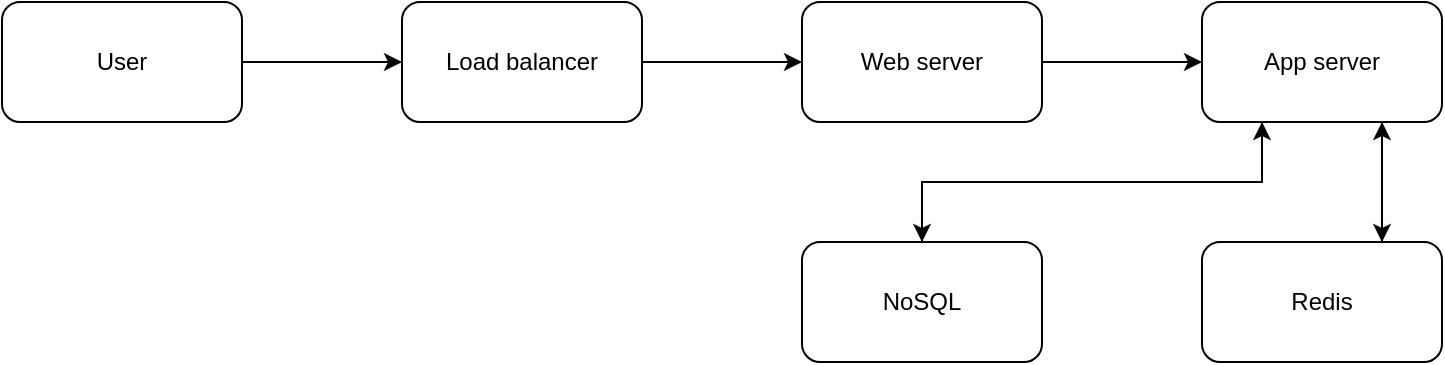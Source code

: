 <mxfile version="21.1.4" type="device">
  <diagram name="Page-1" id="oX2TJp57FgPa4ofdeCeX">
    <mxGraphModel dx="882" dy="596" grid="1" gridSize="10" guides="1" tooltips="1" connect="1" arrows="1" fold="1" page="1" pageScale="1" pageWidth="850" pageHeight="1100" math="0" shadow="0">
      <root>
        <mxCell id="0" />
        <mxCell id="1" parent="0" />
        <mxCell id="xocrAfg3U54Y7UnQPd_4-7" style="edgeStyle=orthogonalEdgeStyle;rounded=0;orthogonalLoop=1;jettySize=auto;html=1;exitX=1;exitY=0.5;exitDx=0;exitDy=0;entryX=0;entryY=0.5;entryDx=0;entryDy=0;" edge="1" parent="1" source="xocrAfg3U54Y7UnQPd_4-1" target="xocrAfg3U54Y7UnQPd_4-2">
          <mxGeometry relative="1" as="geometry" />
        </mxCell>
        <mxCell id="xocrAfg3U54Y7UnQPd_4-1" value="User" style="rounded=1;whiteSpace=wrap;html=1;" vertex="1" parent="1">
          <mxGeometry x="80" y="80" width="120" height="60" as="geometry" />
        </mxCell>
        <mxCell id="xocrAfg3U54Y7UnQPd_4-8" style="edgeStyle=orthogonalEdgeStyle;rounded=0;orthogonalLoop=1;jettySize=auto;html=1;exitX=1;exitY=0.5;exitDx=0;exitDy=0;entryX=0;entryY=0.5;entryDx=0;entryDy=0;" edge="1" parent="1" source="xocrAfg3U54Y7UnQPd_4-2" target="xocrAfg3U54Y7UnQPd_4-3">
          <mxGeometry relative="1" as="geometry" />
        </mxCell>
        <mxCell id="xocrAfg3U54Y7UnQPd_4-2" value="Load balancer" style="rounded=1;whiteSpace=wrap;html=1;" vertex="1" parent="1">
          <mxGeometry x="280" y="80" width="120" height="60" as="geometry" />
        </mxCell>
        <mxCell id="xocrAfg3U54Y7UnQPd_4-9" style="edgeStyle=orthogonalEdgeStyle;rounded=0;orthogonalLoop=1;jettySize=auto;html=1;exitX=1;exitY=0.5;exitDx=0;exitDy=0;" edge="1" parent="1" source="xocrAfg3U54Y7UnQPd_4-3" target="xocrAfg3U54Y7UnQPd_4-4">
          <mxGeometry relative="1" as="geometry" />
        </mxCell>
        <mxCell id="xocrAfg3U54Y7UnQPd_4-3" value="Web server" style="rounded=1;whiteSpace=wrap;html=1;" vertex="1" parent="1">
          <mxGeometry x="480" y="80" width="120" height="60" as="geometry" />
        </mxCell>
        <mxCell id="xocrAfg3U54Y7UnQPd_4-10" style="edgeStyle=orthogonalEdgeStyle;rounded=0;orthogonalLoop=1;jettySize=auto;html=1;exitX=0.25;exitY=1;exitDx=0;exitDy=0;entryX=0.5;entryY=0;entryDx=0;entryDy=0;" edge="1" parent="1" source="xocrAfg3U54Y7UnQPd_4-4" target="xocrAfg3U54Y7UnQPd_4-6">
          <mxGeometry relative="1" as="geometry" />
        </mxCell>
        <mxCell id="xocrAfg3U54Y7UnQPd_4-16" style="edgeStyle=orthogonalEdgeStyle;rounded=0;orthogonalLoop=1;jettySize=auto;html=1;exitX=0.75;exitY=1;exitDx=0;exitDy=0;entryX=0.75;entryY=0;entryDx=0;entryDy=0;" edge="1" parent="1" source="xocrAfg3U54Y7UnQPd_4-4" target="xocrAfg3U54Y7UnQPd_4-5">
          <mxGeometry relative="1" as="geometry" />
        </mxCell>
        <mxCell id="xocrAfg3U54Y7UnQPd_4-4" value="App server" style="rounded=1;whiteSpace=wrap;html=1;" vertex="1" parent="1">
          <mxGeometry x="680" y="80" width="120" height="60" as="geometry" />
        </mxCell>
        <mxCell id="xocrAfg3U54Y7UnQPd_4-15" style="edgeStyle=orthogonalEdgeStyle;rounded=0;orthogonalLoop=1;jettySize=auto;html=1;exitX=0.75;exitY=0;exitDx=0;exitDy=0;entryX=0.75;entryY=1;entryDx=0;entryDy=0;" edge="1" parent="1" source="xocrAfg3U54Y7UnQPd_4-5" target="xocrAfg3U54Y7UnQPd_4-4">
          <mxGeometry relative="1" as="geometry" />
        </mxCell>
        <mxCell id="xocrAfg3U54Y7UnQPd_4-5" value="Redis" style="rounded=1;whiteSpace=wrap;html=1;" vertex="1" parent="1">
          <mxGeometry x="680" y="200" width="120" height="60" as="geometry" />
        </mxCell>
        <mxCell id="xocrAfg3U54Y7UnQPd_4-14" style="edgeStyle=orthogonalEdgeStyle;rounded=0;orthogonalLoop=1;jettySize=auto;html=1;exitX=0.5;exitY=0;exitDx=0;exitDy=0;entryX=0.25;entryY=1;entryDx=0;entryDy=0;" edge="1" parent="1" source="xocrAfg3U54Y7UnQPd_4-6" target="xocrAfg3U54Y7UnQPd_4-4">
          <mxGeometry relative="1" as="geometry" />
        </mxCell>
        <mxCell id="xocrAfg3U54Y7UnQPd_4-6" value="NoSQL" style="rounded=1;whiteSpace=wrap;html=1;" vertex="1" parent="1">
          <mxGeometry x="480" y="200" width="120" height="60" as="geometry" />
        </mxCell>
      </root>
    </mxGraphModel>
  </diagram>
</mxfile>
